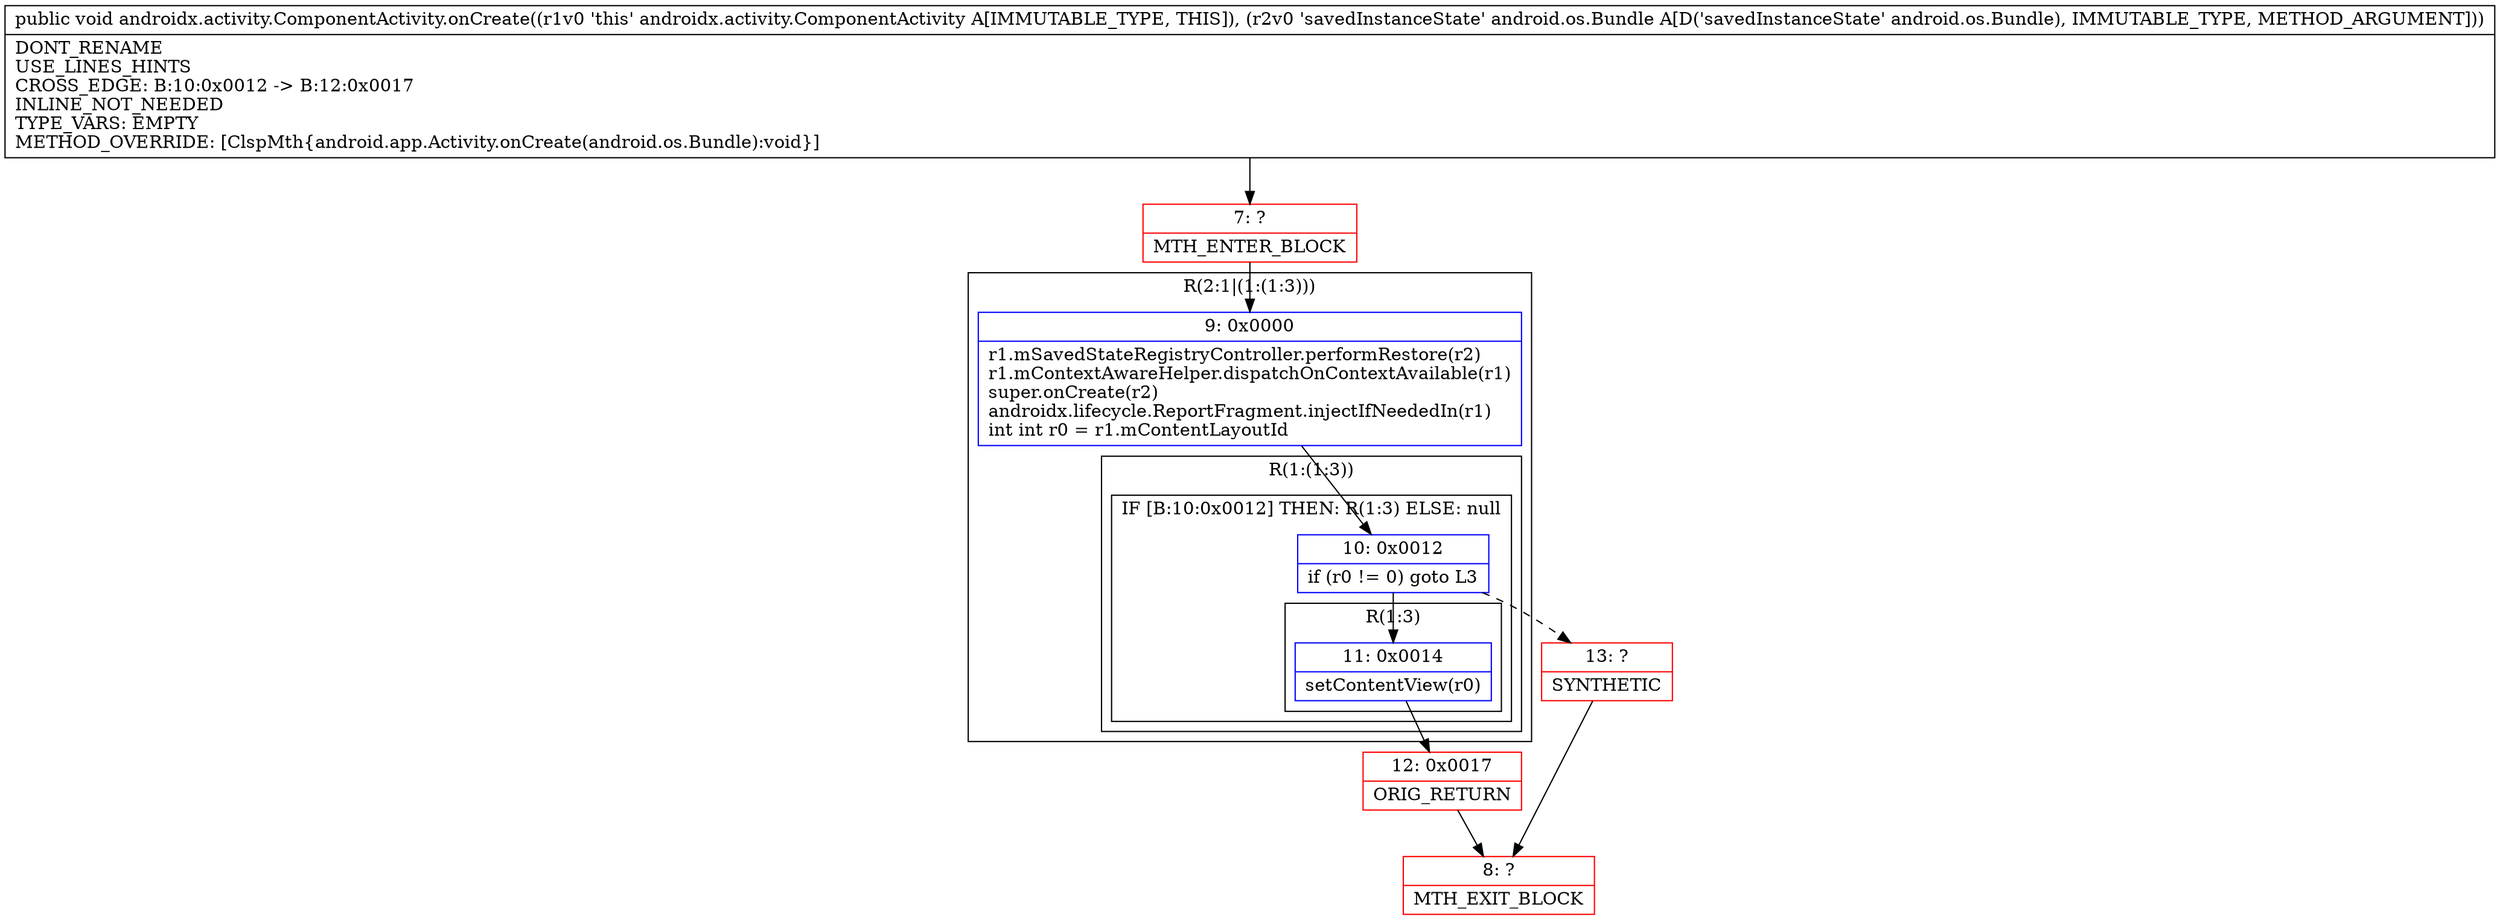 digraph "CFG forandroidx.activity.ComponentActivity.onCreate(Landroid\/os\/Bundle;)V" {
subgraph cluster_Region_218269230 {
label = "R(2:1|(1:(1:3)))";
node [shape=record,color=blue];
Node_9 [shape=record,label="{9\:\ 0x0000|r1.mSavedStateRegistryController.performRestore(r2)\lr1.mContextAwareHelper.dispatchOnContextAvailable(r1)\lsuper.onCreate(r2)\landroidx.lifecycle.ReportFragment.injectIfNeededIn(r1)\lint int r0 = r1.mContentLayoutId\l}"];
subgraph cluster_Region_1542755232 {
label = "R(1:(1:3))";
node [shape=record,color=blue];
subgraph cluster_IfRegion_429991256 {
label = "IF [B:10:0x0012] THEN: R(1:3) ELSE: null";
node [shape=record,color=blue];
Node_10 [shape=record,label="{10\:\ 0x0012|if (r0 != 0) goto L3\l}"];
subgraph cluster_Region_600969582 {
label = "R(1:3)";
node [shape=record,color=blue];
Node_11 [shape=record,label="{11\:\ 0x0014|setContentView(r0)\l}"];
}
}
}
}
Node_7 [shape=record,color=red,label="{7\:\ ?|MTH_ENTER_BLOCK\l}"];
Node_12 [shape=record,color=red,label="{12\:\ 0x0017|ORIG_RETURN\l}"];
Node_8 [shape=record,color=red,label="{8\:\ ?|MTH_EXIT_BLOCK\l}"];
Node_13 [shape=record,color=red,label="{13\:\ ?|SYNTHETIC\l}"];
MethodNode[shape=record,label="{public void androidx.activity.ComponentActivity.onCreate((r1v0 'this' androidx.activity.ComponentActivity A[IMMUTABLE_TYPE, THIS]), (r2v0 'savedInstanceState' android.os.Bundle A[D('savedInstanceState' android.os.Bundle), IMMUTABLE_TYPE, METHOD_ARGUMENT]))  | DONT_RENAME\lUSE_LINES_HINTS\lCROSS_EDGE: B:10:0x0012 \-\> B:12:0x0017\lINLINE_NOT_NEEDED\lTYPE_VARS: EMPTY\lMETHOD_OVERRIDE: [ClspMth\{android.app.Activity.onCreate(android.os.Bundle):void\}]\l}"];
MethodNode -> Node_7;Node_9 -> Node_10;
Node_10 -> Node_11;
Node_10 -> Node_13[style=dashed];
Node_11 -> Node_12;
Node_7 -> Node_9;
Node_12 -> Node_8;
Node_13 -> Node_8;
}

